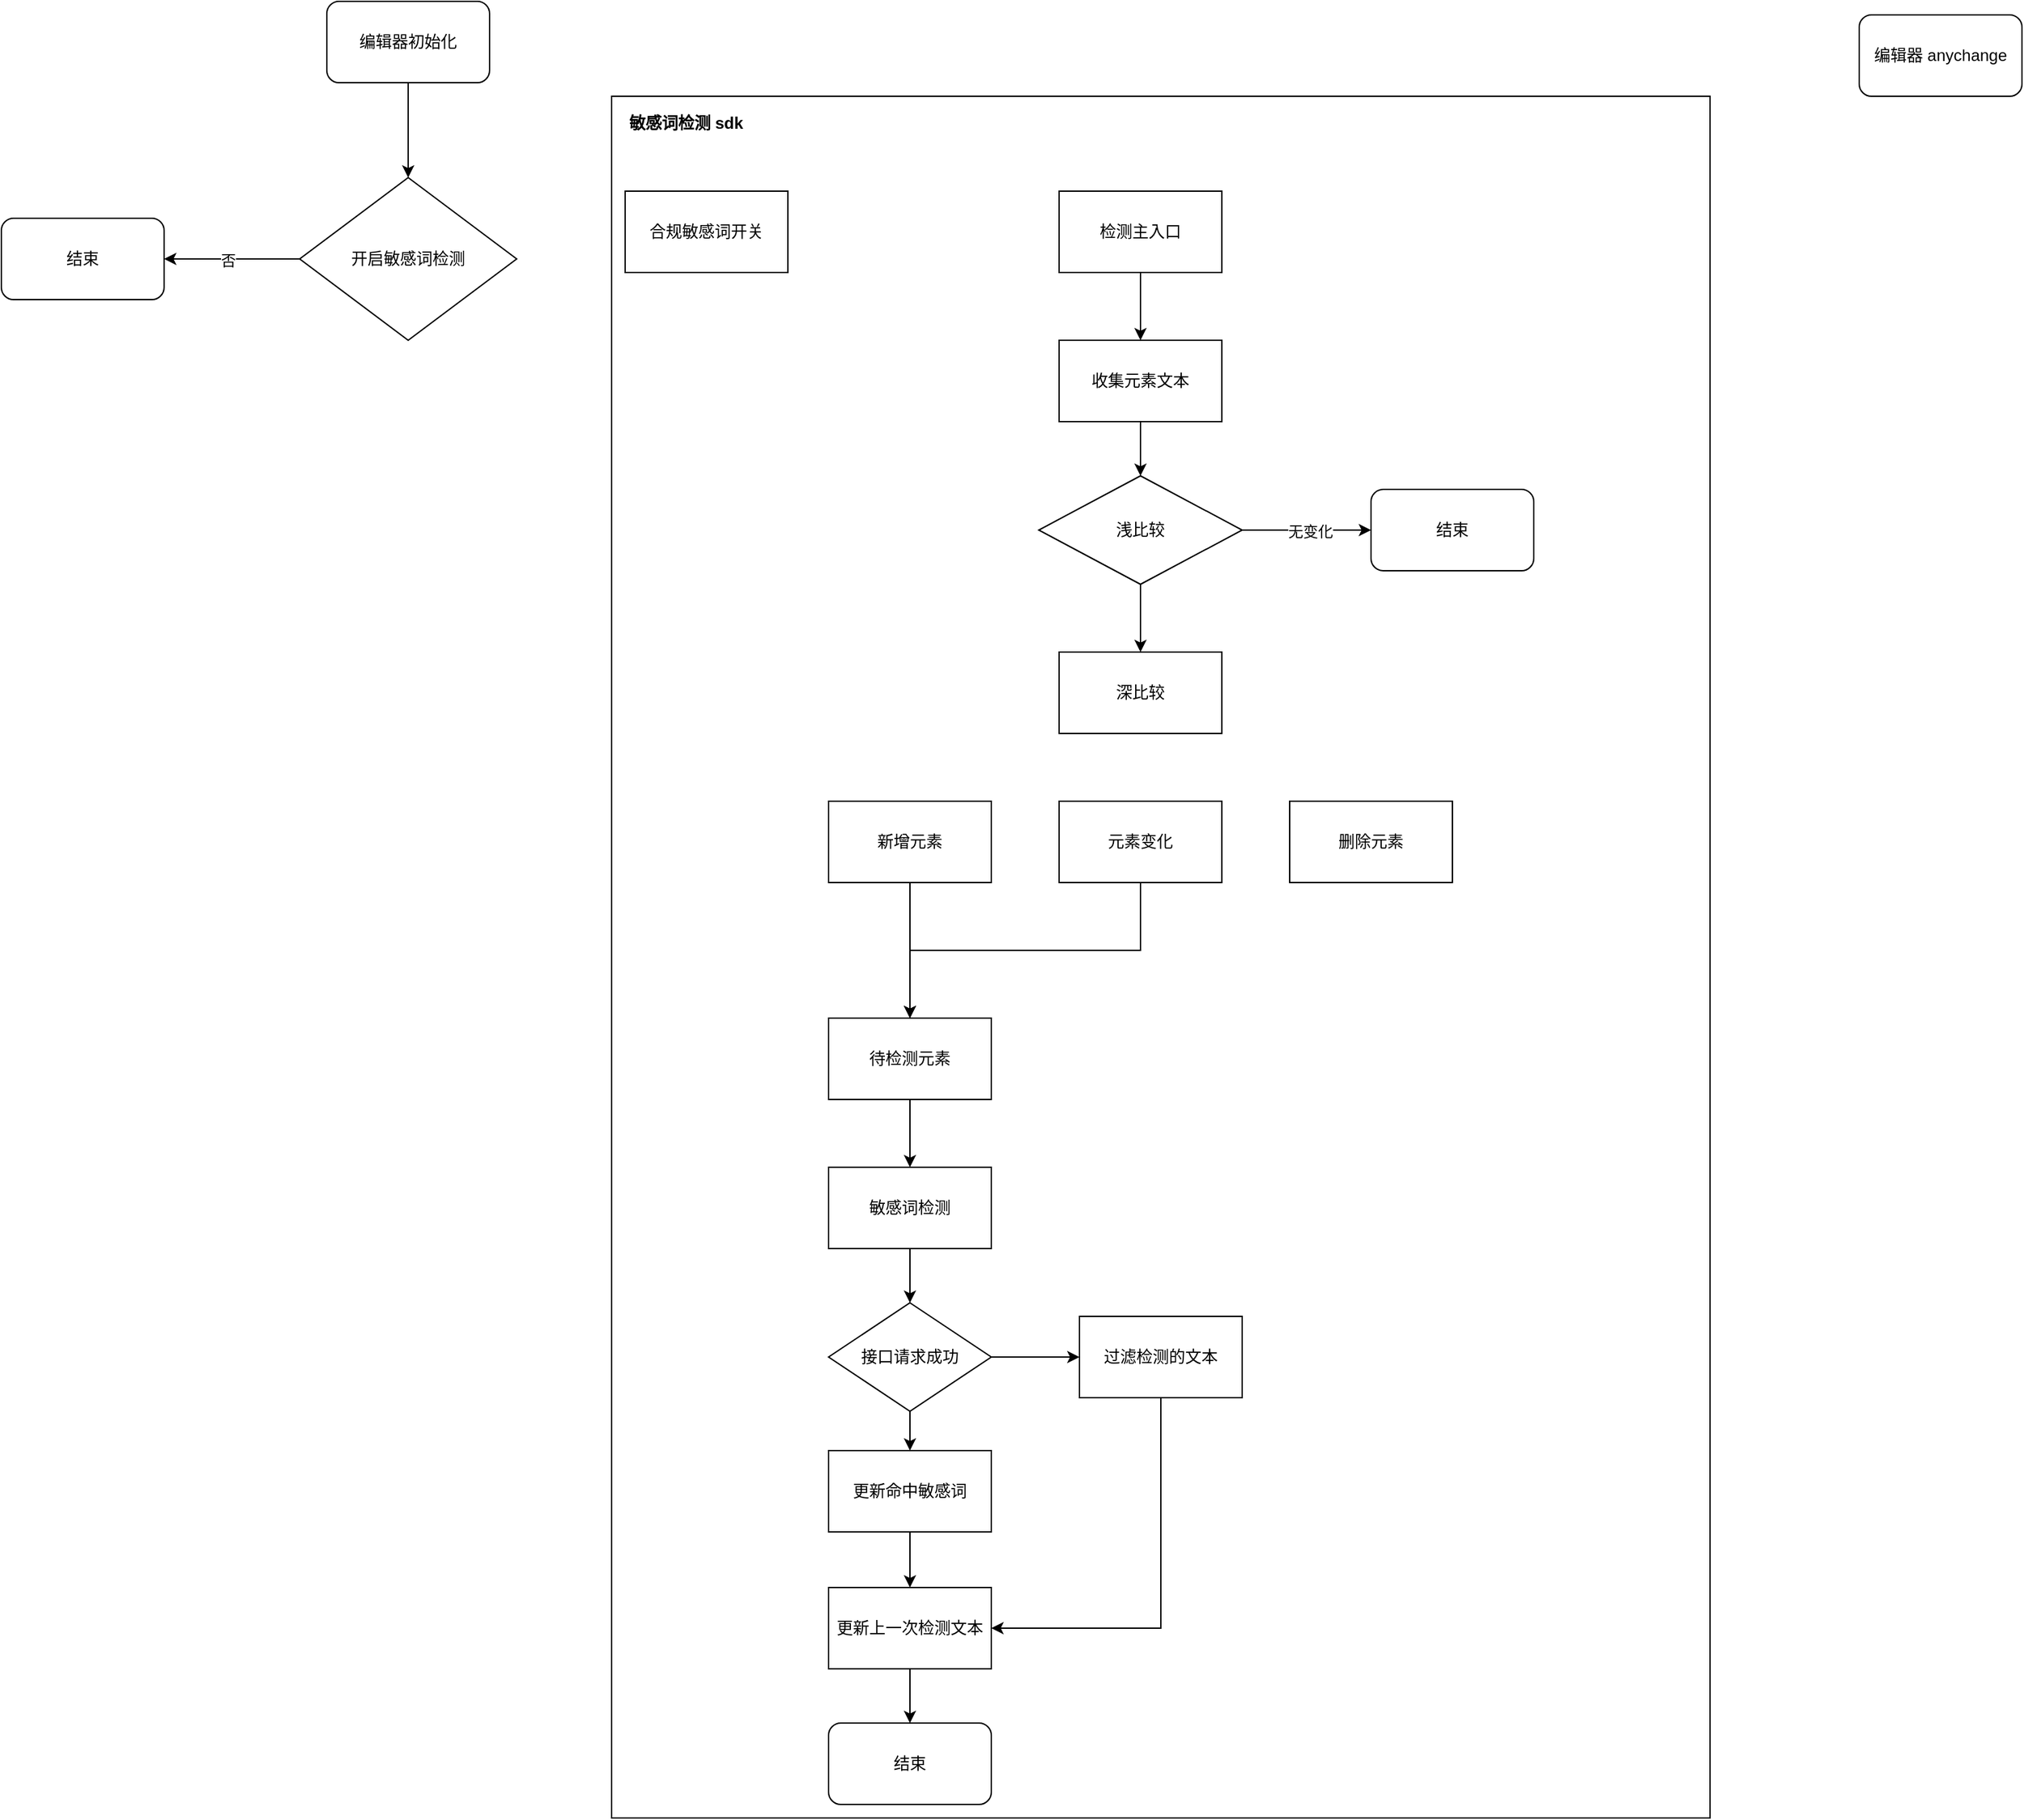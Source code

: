 <mxfile version="21.7.1" type="github">
  <diagram name="第 1 页" id="Xhgq0PyVB4QS4eHgWzg1">
    <mxGraphModel dx="2754" dy="1026" grid="1" gridSize="10" guides="1" tooltips="1" connect="1" arrows="1" fold="1" page="1" pageScale="1" pageWidth="827" pageHeight="1169" math="0" shadow="0">
      <root>
        <mxCell id="0" />
        <mxCell id="1" parent="0" />
        <mxCell id="tT69yiJBIpTcLskg9BEr-10" value="" style="edgeStyle=orthogonalEdgeStyle;rounded=0;orthogonalLoop=1;jettySize=auto;html=1;" edge="1" parent="1" source="tT69yiJBIpTcLskg9BEr-3" target="tT69yiJBIpTcLskg9BEr-7">
          <mxGeometry relative="1" as="geometry" />
        </mxCell>
        <mxCell id="tT69yiJBIpTcLskg9BEr-3" value="编辑器初始化" style="rounded=1;whiteSpace=wrap;html=1;" vertex="1" parent="1">
          <mxGeometry x="-210" y="40" width="120" height="60" as="geometry" />
        </mxCell>
        <mxCell id="tT69yiJBIpTcLskg9BEr-4" value="编辑器 anychange" style="rounded=1;whiteSpace=wrap;html=1;" vertex="1" parent="1">
          <mxGeometry x="920" y="50" width="120" height="60" as="geometry" />
        </mxCell>
        <mxCell id="tT69yiJBIpTcLskg9BEr-5" value="" style="group" vertex="1" connectable="0" parent="1">
          <mxGeometry y="110" width="810" height="1270" as="geometry" />
        </mxCell>
        <mxCell id="tT69yiJBIpTcLskg9BEr-1" value="" style="rounded=0;whiteSpace=wrap;html=1;" vertex="1" parent="tT69yiJBIpTcLskg9BEr-5">
          <mxGeometry width="810" height="1270" as="geometry" />
        </mxCell>
        <mxCell id="tT69yiJBIpTcLskg9BEr-2" value="敏感词检测 sdk" style="text;html=1;strokeColor=none;fillColor=none;align=center;verticalAlign=middle;whiteSpace=wrap;rounded=0;fontStyle=1;fontSize=12;" vertex="1" parent="tT69yiJBIpTcLskg9BEr-5">
          <mxGeometry x="10" y="10" width="90" height="20" as="geometry" />
        </mxCell>
        <mxCell id="tT69yiJBIpTcLskg9BEr-6" value="合规敏感词开关" style="rounded=0;whiteSpace=wrap;html=1;" vertex="1" parent="tT69yiJBIpTcLskg9BEr-5">
          <mxGeometry x="10" y="70" width="120" height="60" as="geometry" />
        </mxCell>
        <mxCell id="tT69yiJBIpTcLskg9BEr-13" value="检测主入口" style="rounded=0;whiteSpace=wrap;html=1;" vertex="1" parent="tT69yiJBIpTcLskg9BEr-5">
          <mxGeometry x="330" y="70" width="120" height="60" as="geometry" />
        </mxCell>
        <mxCell id="tT69yiJBIpTcLskg9BEr-17" value="" style="edgeStyle=orthogonalEdgeStyle;rounded=0;orthogonalLoop=1;jettySize=auto;html=1;" edge="1" parent="tT69yiJBIpTcLskg9BEr-5" source="tT69yiJBIpTcLskg9BEr-14" target="tT69yiJBIpTcLskg9BEr-16">
          <mxGeometry relative="1" as="geometry" />
        </mxCell>
        <mxCell id="tT69yiJBIpTcLskg9BEr-14" value="收集元素文本" style="rounded=0;whiteSpace=wrap;html=1;" vertex="1" parent="tT69yiJBIpTcLskg9BEr-5">
          <mxGeometry x="330" y="180" width="120" height="60" as="geometry" />
        </mxCell>
        <mxCell id="tT69yiJBIpTcLskg9BEr-15" value="" style="edgeStyle=orthogonalEdgeStyle;rounded=0;orthogonalLoop=1;jettySize=auto;html=1;" edge="1" parent="tT69yiJBIpTcLskg9BEr-5" source="tT69yiJBIpTcLskg9BEr-13" target="tT69yiJBIpTcLskg9BEr-14">
          <mxGeometry relative="1" as="geometry" />
        </mxCell>
        <mxCell id="tT69yiJBIpTcLskg9BEr-19" value="" style="edgeStyle=orthogonalEdgeStyle;rounded=0;orthogonalLoop=1;jettySize=auto;html=1;" edge="1" parent="tT69yiJBIpTcLskg9BEr-5" source="tT69yiJBIpTcLskg9BEr-16" target="tT69yiJBIpTcLskg9BEr-18">
          <mxGeometry relative="1" as="geometry" />
        </mxCell>
        <mxCell id="tT69yiJBIpTcLskg9BEr-20" value="无变化" style="edgeLabel;html=1;align=center;verticalAlign=middle;resizable=0;points=[];" vertex="1" connectable="0" parent="tT69yiJBIpTcLskg9BEr-19">
          <mxGeometry x="0.053" y="-1" relative="1" as="geometry">
            <mxPoint as="offset" />
          </mxGeometry>
        </mxCell>
        <mxCell id="tT69yiJBIpTcLskg9BEr-16" value="浅比较" style="rhombus;whiteSpace=wrap;html=1;" vertex="1" parent="tT69yiJBIpTcLskg9BEr-5">
          <mxGeometry x="315" y="280" width="150" height="80" as="geometry" />
        </mxCell>
        <mxCell id="tT69yiJBIpTcLskg9BEr-18" value="结束" style="rounded=1;whiteSpace=wrap;html=1;" vertex="1" parent="tT69yiJBIpTcLskg9BEr-5">
          <mxGeometry x="560" y="290" width="120" height="60" as="geometry" />
        </mxCell>
        <mxCell id="tT69yiJBIpTcLskg9BEr-21" value="深比较" style="whiteSpace=wrap;html=1;" vertex="1" parent="tT69yiJBIpTcLskg9BEr-5">
          <mxGeometry x="330" y="410" width="120" height="60" as="geometry" />
        </mxCell>
        <mxCell id="tT69yiJBIpTcLskg9BEr-22" value="" style="edgeStyle=orthogonalEdgeStyle;rounded=0;orthogonalLoop=1;jettySize=auto;html=1;" edge="1" parent="tT69yiJBIpTcLskg9BEr-5" source="tT69yiJBIpTcLskg9BEr-16" target="tT69yiJBIpTcLskg9BEr-21">
          <mxGeometry relative="1" as="geometry" />
        </mxCell>
        <mxCell id="tT69yiJBIpTcLskg9BEr-27" style="edgeStyle=orthogonalEdgeStyle;rounded=0;orthogonalLoop=1;jettySize=auto;html=1;exitX=0.5;exitY=1;exitDx=0;exitDy=0;entryX=0.5;entryY=0;entryDx=0;entryDy=0;" edge="1" parent="tT69yiJBIpTcLskg9BEr-5" source="tT69yiJBIpTcLskg9BEr-23" target="tT69yiJBIpTcLskg9BEr-26">
          <mxGeometry relative="1" as="geometry" />
        </mxCell>
        <mxCell id="tT69yiJBIpTcLskg9BEr-23" value="新增元素" style="rounded=0;whiteSpace=wrap;html=1;" vertex="1" parent="tT69yiJBIpTcLskg9BEr-5">
          <mxGeometry x="160" y="520" width="120" height="60" as="geometry" />
        </mxCell>
        <mxCell id="tT69yiJBIpTcLskg9BEr-24" value="删除元素" style="rounded=0;whiteSpace=wrap;html=1;" vertex="1" parent="tT69yiJBIpTcLskg9BEr-5">
          <mxGeometry x="500" y="520" width="120" height="60" as="geometry" />
        </mxCell>
        <mxCell id="tT69yiJBIpTcLskg9BEr-28" style="edgeStyle=orthogonalEdgeStyle;rounded=0;orthogonalLoop=1;jettySize=auto;html=1;exitX=0.5;exitY=1;exitDx=0;exitDy=0;entryX=0.5;entryY=0;entryDx=0;entryDy=0;" edge="1" parent="tT69yiJBIpTcLskg9BEr-5" source="tT69yiJBIpTcLskg9BEr-25" target="tT69yiJBIpTcLskg9BEr-26">
          <mxGeometry relative="1" as="geometry">
            <mxPoint x="220" y="670" as="targetPoint" />
          </mxGeometry>
        </mxCell>
        <mxCell id="tT69yiJBIpTcLskg9BEr-25" value="元素变化" style="rounded=0;whiteSpace=wrap;html=1;" vertex="1" parent="tT69yiJBIpTcLskg9BEr-5">
          <mxGeometry x="330" y="520" width="120" height="60" as="geometry" />
        </mxCell>
        <mxCell id="tT69yiJBIpTcLskg9BEr-30" value="" style="edgeStyle=orthogonalEdgeStyle;rounded=0;orthogonalLoop=1;jettySize=auto;html=1;" edge="1" parent="tT69yiJBIpTcLskg9BEr-5" source="tT69yiJBIpTcLskg9BEr-26" target="tT69yiJBIpTcLskg9BEr-29">
          <mxGeometry relative="1" as="geometry" />
        </mxCell>
        <mxCell id="tT69yiJBIpTcLskg9BEr-26" value="待检测元素" style="rounded=0;whiteSpace=wrap;html=1;" vertex="1" parent="tT69yiJBIpTcLskg9BEr-5">
          <mxGeometry x="160" y="680" width="120" height="60" as="geometry" />
        </mxCell>
        <mxCell id="tT69yiJBIpTcLskg9BEr-34" value="" style="edgeStyle=orthogonalEdgeStyle;rounded=0;orthogonalLoop=1;jettySize=auto;html=1;" edge="1" parent="tT69yiJBIpTcLskg9BEr-5" source="tT69yiJBIpTcLskg9BEr-29" target="tT69yiJBIpTcLskg9BEr-31">
          <mxGeometry relative="1" as="geometry" />
        </mxCell>
        <mxCell id="tT69yiJBIpTcLskg9BEr-29" value="敏感词检测" style="rounded=0;whiteSpace=wrap;html=1;" vertex="1" parent="tT69yiJBIpTcLskg9BEr-5">
          <mxGeometry x="160" y="790" width="120" height="60" as="geometry" />
        </mxCell>
        <mxCell id="tT69yiJBIpTcLskg9BEr-35" value="" style="edgeStyle=orthogonalEdgeStyle;rounded=0;orthogonalLoop=1;jettySize=auto;html=1;" edge="1" parent="tT69yiJBIpTcLskg9BEr-5" source="tT69yiJBIpTcLskg9BEr-31" target="tT69yiJBIpTcLskg9BEr-33">
          <mxGeometry relative="1" as="geometry" />
        </mxCell>
        <mxCell id="tT69yiJBIpTcLskg9BEr-40" value="" style="edgeStyle=orthogonalEdgeStyle;rounded=0;orthogonalLoop=1;jettySize=auto;html=1;" edge="1" parent="tT69yiJBIpTcLskg9BEr-5" source="tT69yiJBIpTcLskg9BEr-31" target="tT69yiJBIpTcLskg9BEr-32">
          <mxGeometry relative="1" as="geometry" />
        </mxCell>
        <mxCell id="tT69yiJBIpTcLskg9BEr-31" value="接口请求成功" style="rhombus;whiteSpace=wrap;html=1;" vertex="1" parent="tT69yiJBIpTcLskg9BEr-5">
          <mxGeometry x="160" y="890" width="120" height="80" as="geometry" />
        </mxCell>
        <mxCell id="tT69yiJBIpTcLskg9BEr-41" style="edgeStyle=orthogonalEdgeStyle;rounded=0;orthogonalLoop=1;jettySize=auto;html=1;exitX=0.5;exitY=1;exitDx=0;exitDy=0;entryX=1;entryY=0.5;entryDx=0;entryDy=0;" edge="1" parent="tT69yiJBIpTcLskg9BEr-5" source="tT69yiJBIpTcLskg9BEr-32" target="tT69yiJBIpTcLskg9BEr-36">
          <mxGeometry relative="1" as="geometry" />
        </mxCell>
        <mxCell id="tT69yiJBIpTcLskg9BEr-32" value="过滤检测的文本" style="rounded=0;whiteSpace=wrap;html=1;" vertex="1" parent="tT69yiJBIpTcLskg9BEr-5">
          <mxGeometry x="345" y="900" width="120" height="60" as="geometry" />
        </mxCell>
        <mxCell id="tT69yiJBIpTcLskg9BEr-38" value="" style="edgeStyle=orthogonalEdgeStyle;rounded=0;orthogonalLoop=1;jettySize=auto;html=1;" edge="1" parent="tT69yiJBIpTcLskg9BEr-5" source="tT69yiJBIpTcLskg9BEr-33" target="tT69yiJBIpTcLskg9BEr-36">
          <mxGeometry relative="1" as="geometry" />
        </mxCell>
        <mxCell id="tT69yiJBIpTcLskg9BEr-33" value="更新命中敏感词" style="rounded=0;whiteSpace=wrap;html=1;" vertex="1" parent="tT69yiJBIpTcLskg9BEr-5">
          <mxGeometry x="160" y="999" width="120" height="60" as="geometry" />
        </mxCell>
        <mxCell id="tT69yiJBIpTcLskg9BEr-39" value="" style="edgeStyle=orthogonalEdgeStyle;rounded=0;orthogonalLoop=1;jettySize=auto;html=1;" edge="1" parent="tT69yiJBIpTcLskg9BEr-5" source="tT69yiJBIpTcLskg9BEr-36" target="tT69yiJBIpTcLskg9BEr-37">
          <mxGeometry relative="1" as="geometry" />
        </mxCell>
        <mxCell id="tT69yiJBIpTcLskg9BEr-36" value="更新上一次检测文本" style="rounded=0;whiteSpace=wrap;html=1;" vertex="1" parent="tT69yiJBIpTcLskg9BEr-5">
          <mxGeometry x="160" y="1100" width="120" height="60" as="geometry" />
        </mxCell>
        <mxCell id="tT69yiJBIpTcLskg9BEr-37" value="结束" style="rounded=1;whiteSpace=wrap;html=1;" vertex="1" parent="tT69yiJBIpTcLskg9BEr-5">
          <mxGeometry x="160" y="1200" width="120" height="60" as="geometry" />
        </mxCell>
        <mxCell id="tT69yiJBIpTcLskg9BEr-9" value="" style="edgeStyle=orthogonalEdgeStyle;rounded=0;orthogonalLoop=1;jettySize=auto;html=1;" edge="1" parent="1" source="tT69yiJBIpTcLskg9BEr-7" target="tT69yiJBIpTcLskg9BEr-8">
          <mxGeometry relative="1" as="geometry" />
        </mxCell>
        <mxCell id="tT69yiJBIpTcLskg9BEr-11" value="否" style="edgeLabel;html=1;align=center;verticalAlign=middle;resizable=0;points=[];" vertex="1" connectable="0" parent="tT69yiJBIpTcLskg9BEr-9">
          <mxGeometry x="0.06" y="1" relative="1" as="geometry">
            <mxPoint as="offset" />
          </mxGeometry>
        </mxCell>
        <mxCell id="tT69yiJBIpTcLskg9BEr-7" value="开启敏感词检测" style="rhombus;whiteSpace=wrap;html=1;" vertex="1" parent="1">
          <mxGeometry x="-230" y="170" width="160" height="120" as="geometry" />
        </mxCell>
        <mxCell id="tT69yiJBIpTcLskg9BEr-8" value="结束" style="rounded=1;whiteSpace=wrap;html=1;" vertex="1" parent="1">
          <mxGeometry x="-450" y="200" width="120" height="60" as="geometry" />
        </mxCell>
      </root>
    </mxGraphModel>
  </diagram>
</mxfile>
